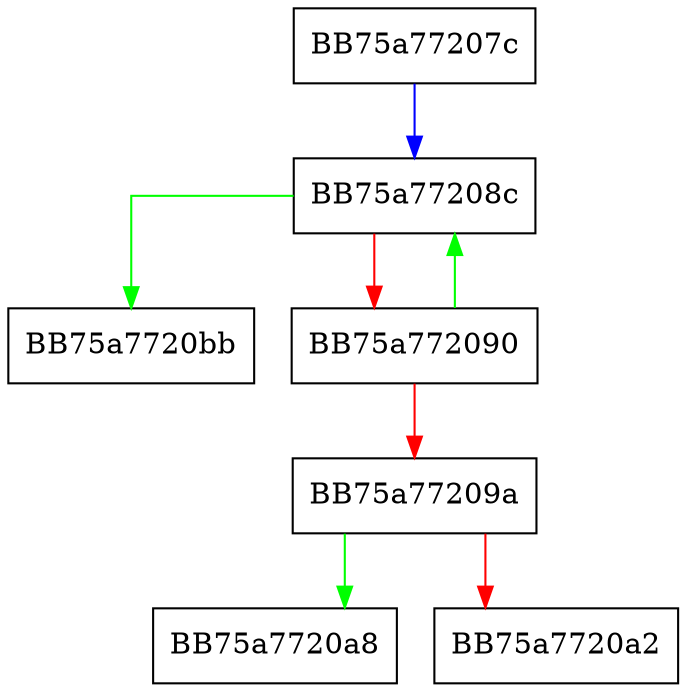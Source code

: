 digraph __acrt_errno_from_os_error {
  node [shape="box"];
  graph [splines=ortho];
  BB75a77207c -> BB75a77208c [color="blue"];
  BB75a77208c -> BB75a7720bb [color="green"];
  BB75a77208c -> BB75a772090 [color="red"];
  BB75a772090 -> BB75a77208c [color="green"];
  BB75a772090 -> BB75a77209a [color="red"];
  BB75a77209a -> BB75a7720a8 [color="green"];
  BB75a77209a -> BB75a7720a2 [color="red"];
}